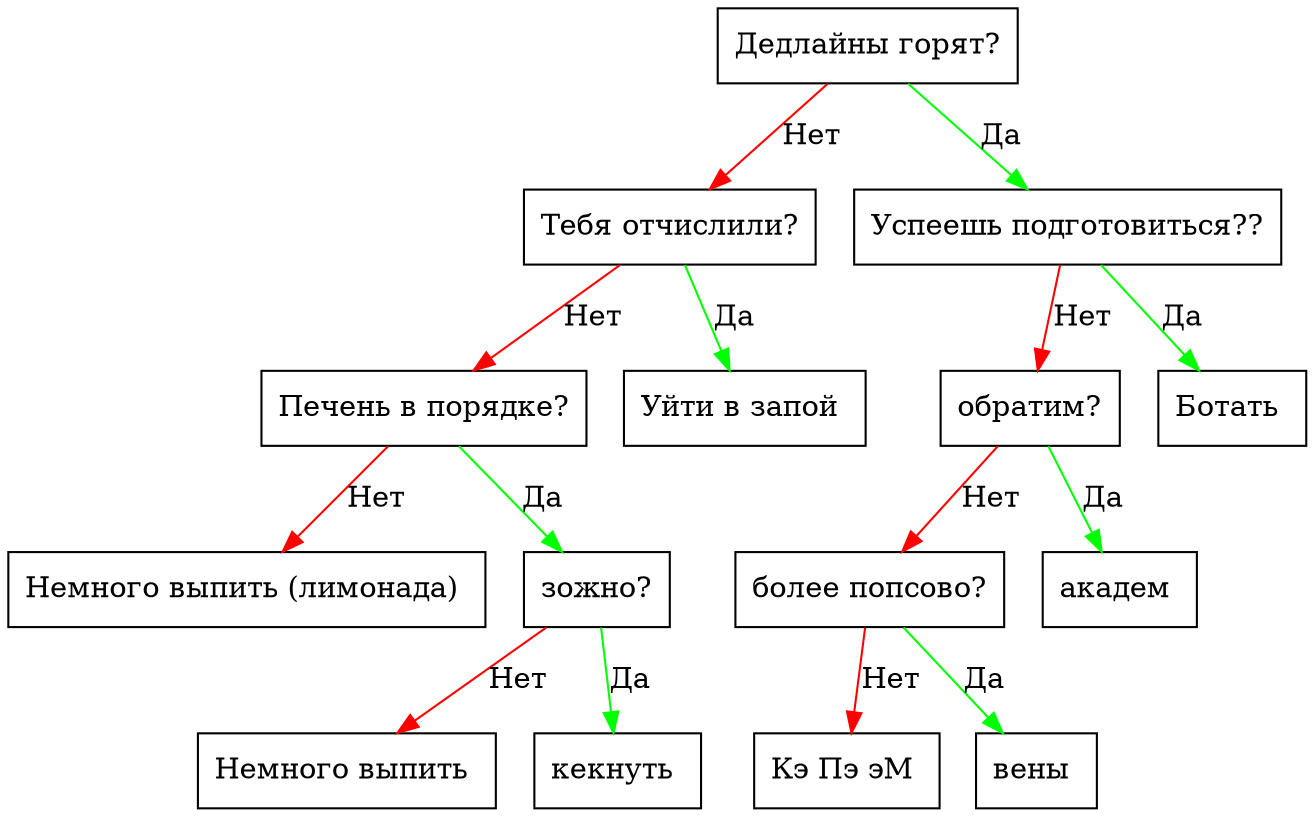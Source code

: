 digraph {
node0x5591fbe02ec0 [label="Дедлайны горят?", shape=box];
node0x5591fbe02ef0 [label="Тебя отчислили?", shape=box];
node0x5591fbe03040 [label="Успеешь подготовиться??", shape=box];
node0x5591fbe02ec0 -> node0x5591fbe02ef0 [color="red", label="Нет"];
node0x5591fbe02ec0 -> node0x5591fbe03040 [color="green", label="Да"];
node0x5591fbe03070 [label="обратим?", shape=box];
node0x5591fbe03160 [label="Ботать ", shape=box];
node0x5591fbe03040 -> node0x5591fbe03070 [color="red", label="Нет"];
node0x5591fbe03040 -> node0x5591fbe03160 [color="green", label="Да"];
node0x5591fbe030a0 [label="более попсово?", shape=box];
node0x5591fbe03130 [label="академ ", shape=box];
node0x5591fbe03070 -> node0x5591fbe030a0 [color="red", label="Нет"];
node0x5591fbe03070 -> node0x5591fbe03130 [color="green", label="Да"];
node0x5591fbe030d0 [label="Кэ Пэ эМ ", shape=box];
node0x5591fbe03100 [label="вены ", shape=box];
node0x5591fbe030a0 -> node0x5591fbe030d0 [color="red", label="Нет"];
node0x5591fbe030a0 -> node0x5591fbe03100 [color="green", label="Да"];
node0x5591fbe02f20 [label="Печень в порядке?", shape=box];
node0x5591fbe03010 [label="Уйти в запой ", shape=box];
node0x5591fbe02ef0 -> node0x5591fbe02f20 [color="red", label="Нет"];
node0x5591fbe02ef0 -> node0x5591fbe03010 [color="green", label="Да"];
node0x5591fbe02f50 [label="Немного выпить (лимонада) ", shape=box];
node0x5591fbe02f80 [label="зожно?", shape=box];
node0x5591fbe02f20 -> node0x5591fbe02f50 [color="red", label="Нет"];
node0x5591fbe02f20 -> node0x5591fbe02f80 [color="green", label="Да"];
node0x5591fbe02fb0 [label="Немного выпить ", shape=box];
node0x5591fbe02fe0 [label="кекнуть ", shape=box];
node0x5591fbe02f80 -> node0x5591fbe02fb0 [color="red", label="Нет"];
node0x5591fbe02f80 -> node0x5591fbe02fe0 [color="green", label="Да"];
}
